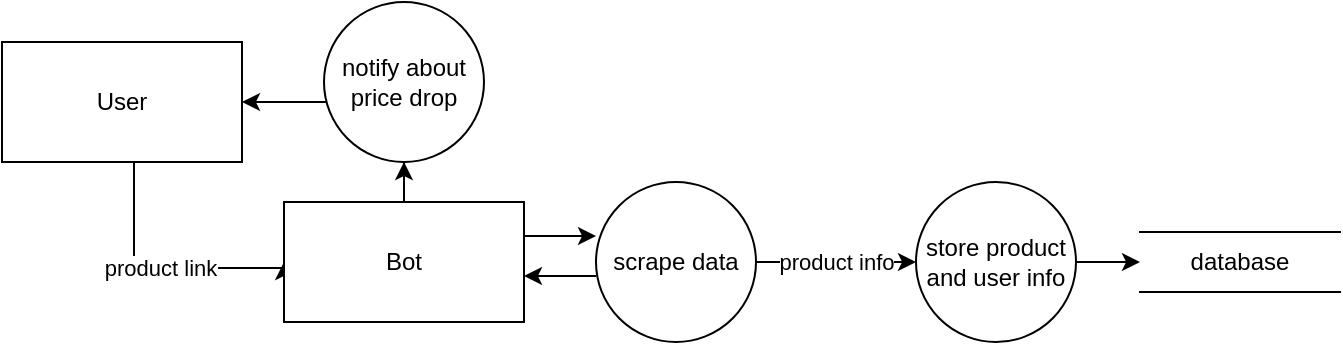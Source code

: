 <mxfile version="24.8.4">
  <diagram name="Page-1" id="J1OLVD6FokkQjAiOn1Qf">
    <mxGraphModel dx="795" dy="392" grid="1" gridSize="10" guides="1" tooltips="1" connect="1" arrows="1" fold="1" page="1" pageScale="1" pageWidth="850" pageHeight="1100" math="0" shadow="0">
      <root>
        <mxCell id="0" />
        <mxCell id="1" parent="0" />
        <mxCell id="IebLuJltOp7YtP0OwvvJ-4" value="product link" style="edgeStyle=orthogonalEdgeStyle;rounded=0;orthogonalLoop=1;jettySize=auto;html=1;entryX=0;entryY=0.5;entryDx=0;entryDy=0;" edge="1" parent="1" source="IebLuJltOp7YtP0OwvvJ-2" target="IebLuJltOp7YtP0OwvvJ-9">
          <mxGeometry relative="1" as="geometry">
            <mxPoint x="56.2" y="223.24" as="targetPoint" />
            <Array as="points">
              <mxPoint x="80" y="223" />
              <mxPoint x="155" y="223" />
            </Array>
          </mxGeometry>
        </mxCell>
        <mxCell id="IebLuJltOp7YtP0OwvvJ-2" value="User" style="rounded=0;whiteSpace=wrap;html=1;" vertex="1" parent="1">
          <mxGeometry x="14" y="110" width="120" height="60" as="geometry" />
        </mxCell>
        <mxCell id="IebLuJltOp7YtP0OwvvJ-6" value="product info" style="edgeStyle=orthogonalEdgeStyle;rounded=0;orthogonalLoop=1;jettySize=auto;html=1;" edge="1" parent="1" source="IebLuJltOp7YtP0OwvvJ-3" target="IebLuJltOp7YtP0OwvvJ-5">
          <mxGeometry relative="1" as="geometry" />
        </mxCell>
        <mxCell id="IebLuJltOp7YtP0OwvvJ-13" value="" style="edgeStyle=orthogonalEdgeStyle;rounded=0;orthogonalLoop=1;jettySize=auto;html=1;" edge="1" parent="1">
          <mxGeometry relative="1" as="geometry">
            <mxPoint x="311" y="227.0" as="sourcePoint" />
            <mxPoint x="275" y="227.0" as="targetPoint" />
          </mxGeometry>
        </mxCell>
        <mxCell id="IebLuJltOp7YtP0OwvvJ-3" value="scrape data" style="ellipse;whiteSpace=wrap;html=1;rounded=0;" vertex="1" parent="1">
          <mxGeometry x="311" y="180" width="80" height="80" as="geometry" />
        </mxCell>
        <mxCell id="IebLuJltOp7YtP0OwvvJ-8" value="" style="edgeStyle=orthogonalEdgeStyle;rounded=0;orthogonalLoop=1;jettySize=auto;html=1;" edge="1" parent="1" source="IebLuJltOp7YtP0OwvvJ-5" target="IebLuJltOp7YtP0OwvvJ-7">
          <mxGeometry relative="1" as="geometry" />
        </mxCell>
        <mxCell id="IebLuJltOp7YtP0OwvvJ-5" value="store product and user info" style="ellipse;whiteSpace=wrap;html=1;rounded=0;" vertex="1" parent="1">
          <mxGeometry x="471" y="180" width="80" height="80" as="geometry" />
        </mxCell>
        <mxCell id="IebLuJltOp7YtP0OwvvJ-7" value="database" style="html=1;dashed=0;whiteSpace=wrap;shape=partialRectangle;right=0;left=0;" vertex="1" parent="1">
          <mxGeometry x="583" y="205" width="100" height="30" as="geometry" />
        </mxCell>
        <mxCell id="IebLuJltOp7YtP0OwvvJ-12" value="" style="edgeStyle=orthogonalEdgeStyle;rounded=0;orthogonalLoop=1;jettySize=auto;html=1;" edge="1" parent="1">
          <mxGeometry relative="1" as="geometry">
            <mxPoint x="275" y="207.0" as="sourcePoint" />
            <mxPoint x="311" y="207.0" as="targetPoint" />
          </mxGeometry>
        </mxCell>
        <mxCell id="IebLuJltOp7YtP0OwvvJ-15" value="" style="edgeStyle=orthogonalEdgeStyle;rounded=0;orthogonalLoop=1;jettySize=auto;html=1;" edge="1" parent="1" source="IebLuJltOp7YtP0OwvvJ-9" target="IebLuJltOp7YtP0OwvvJ-14">
          <mxGeometry relative="1" as="geometry" />
        </mxCell>
        <mxCell id="IebLuJltOp7YtP0OwvvJ-9" value="Bot" style="rounded=0;whiteSpace=wrap;html=1;" vertex="1" parent="1">
          <mxGeometry x="155" y="190" width="120" height="60" as="geometry" />
        </mxCell>
        <mxCell id="IebLuJltOp7YtP0OwvvJ-16" value="" style="edgeStyle=orthogonalEdgeStyle;rounded=0;orthogonalLoop=1;jettySize=auto;html=1;" edge="1" parent="1" source="IebLuJltOp7YtP0OwvvJ-14" target="IebLuJltOp7YtP0OwvvJ-2">
          <mxGeometry relative="1" as="geometry">
            <Array as="points">
              <mxPoint x="160" y="140" />
              <mxPoint x="160" y="140" />
            </Array>
          </mxGeometry>
        </mxCell>
        <mxCell id="IebLuJltOp7YtP0OwvvJ-14" value="notify about price drop" style="ellipse;whiteSpace=wrap;html=1;rounded=0;" vertex="1" parent="1">
          <mxGeometry x="175" y="90" width="80" height="80" as="geometry" />
        </mxCell>
      </root>
    </mxGraphModel>
  </diagram>
</mxfile>
